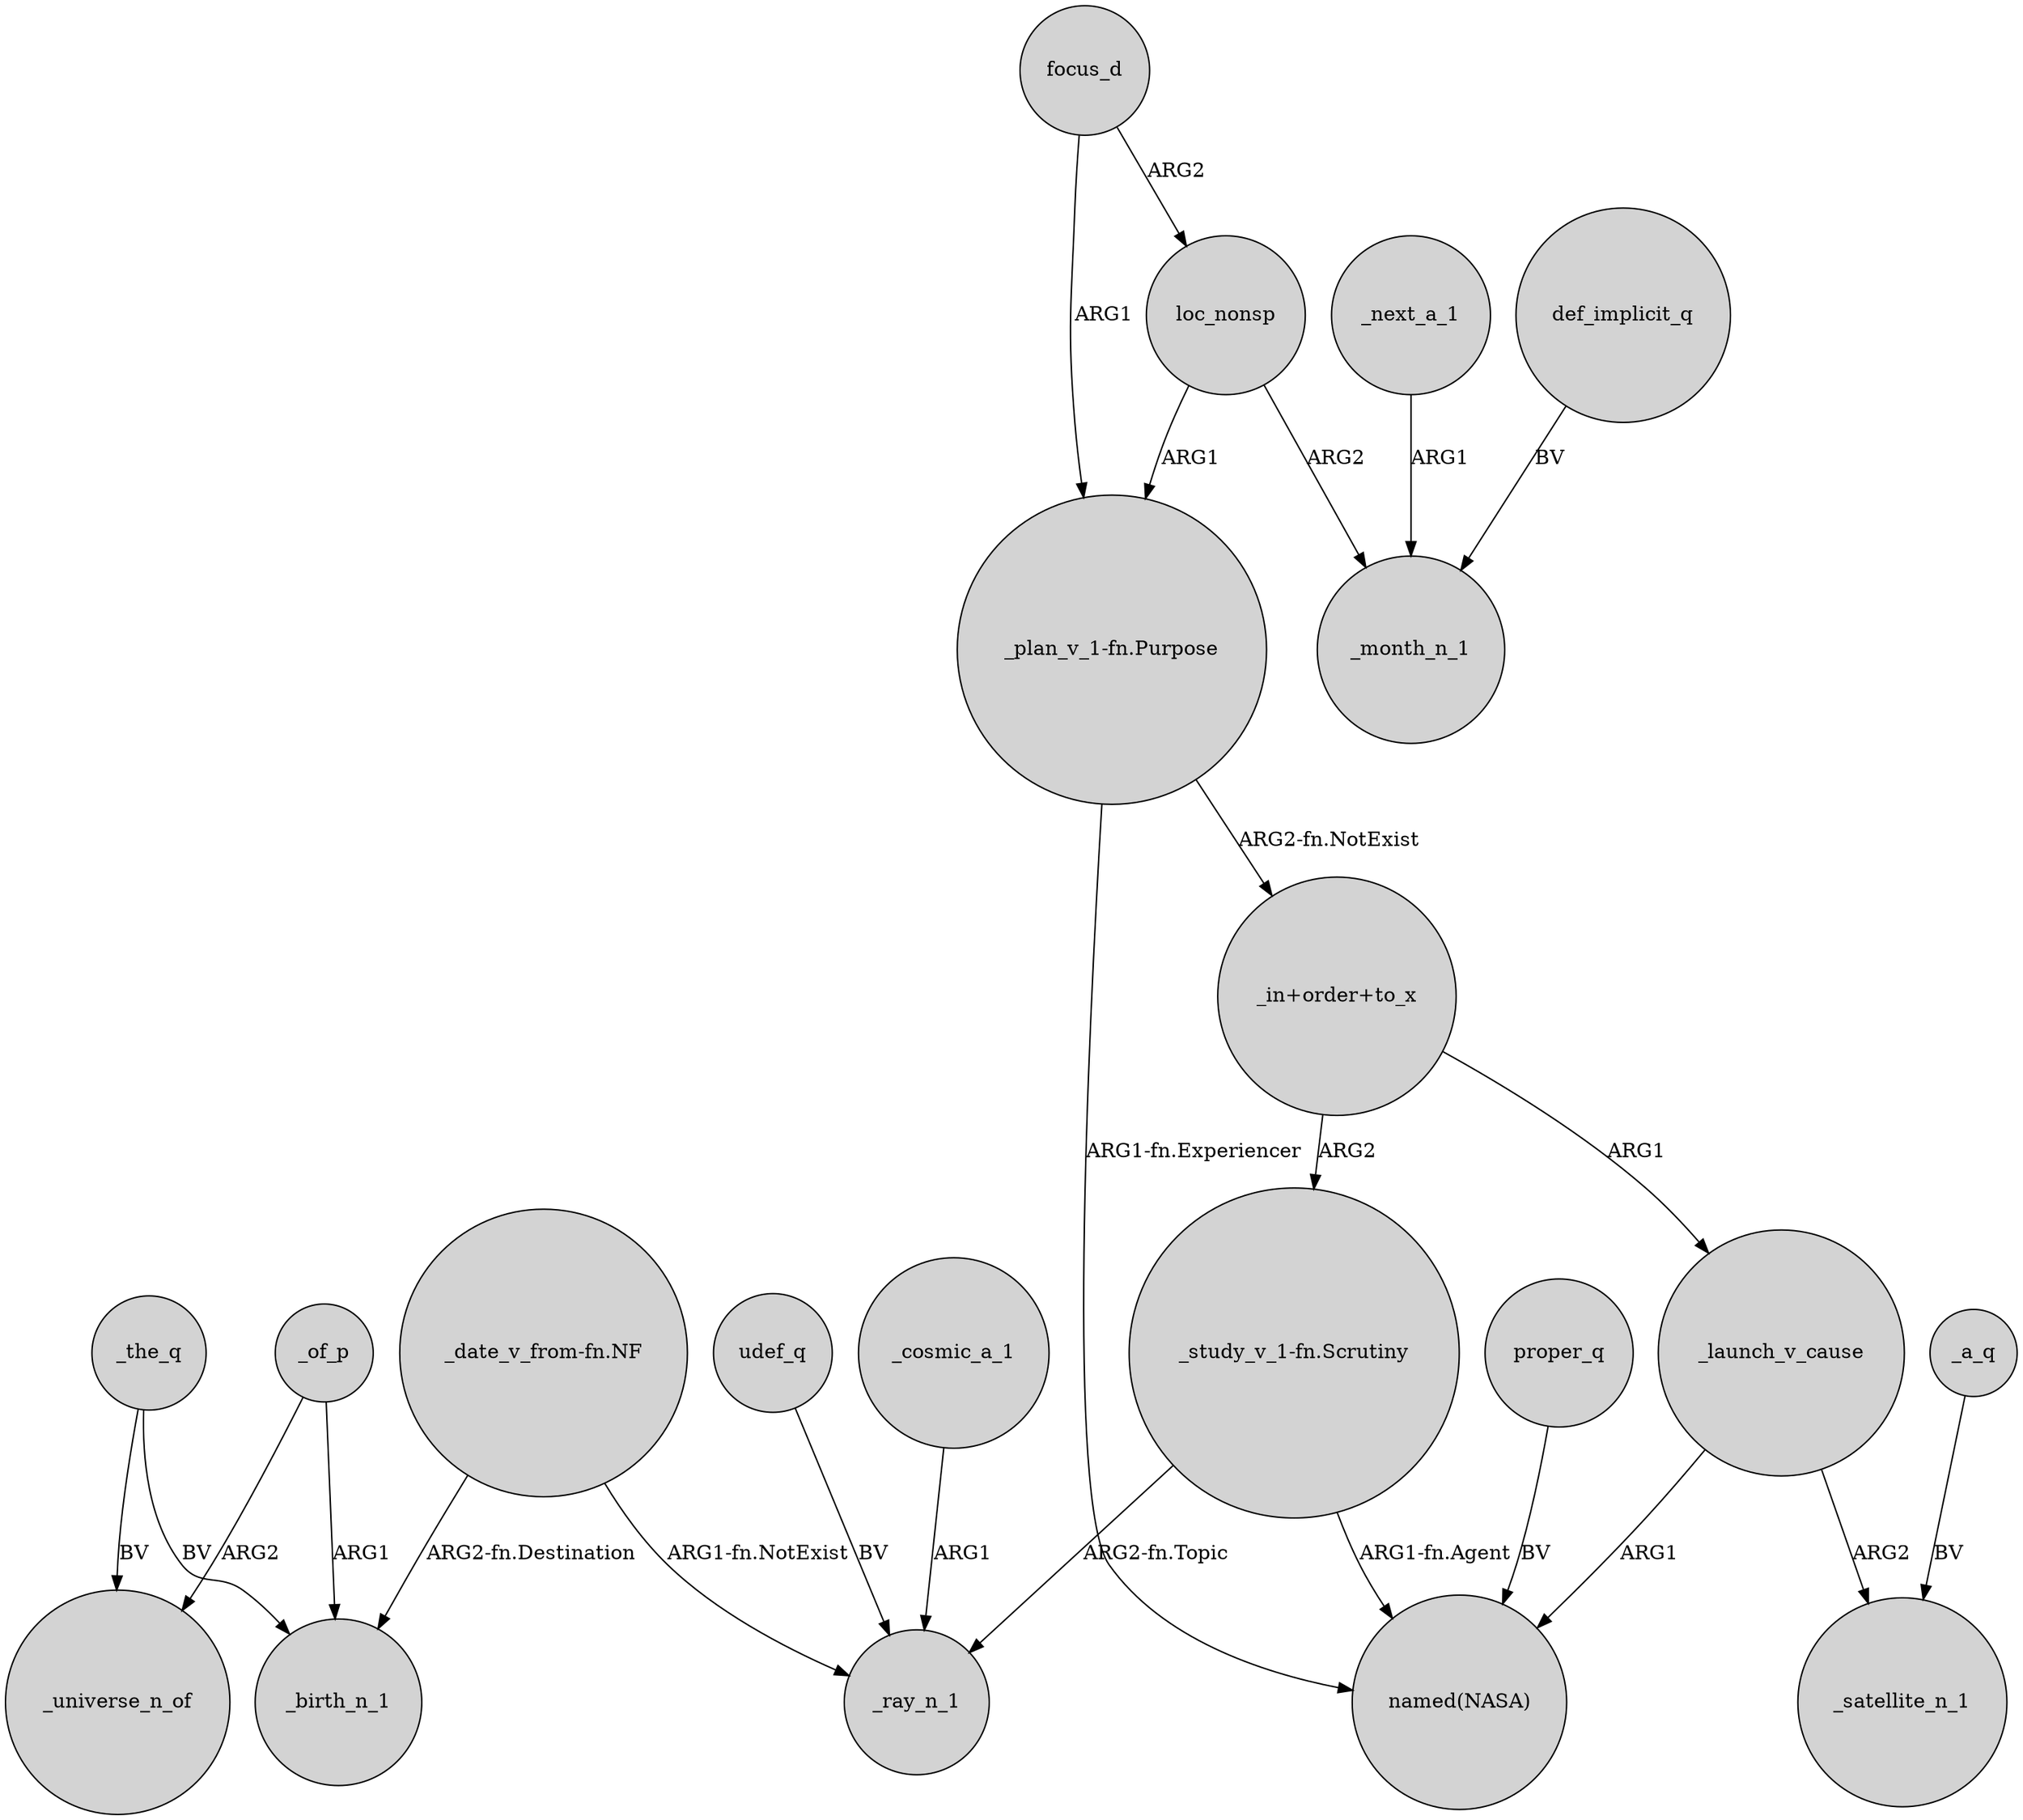 digraph {
	node [shape=circle style=filled]
	_launch_v_cause -> "named(NASA)" [label=ARG1]
	focus_d -> loc_nonsp [label=ARG2]
	proper_q -> "named(NASA)" [label=BV]
	def_implicit_q -> _month_n_1 [label=BV]
	focus_d -> "_plan_v_1-fn.Purpose" [label=ARG1]
	"_in+order+to_x" -> _launch_v_cause [label=ARG1]
	"_study_v_1-fn.Scrutiny" -> _ray_n_1 [label="ARG2-fn.Topic"]
	_of_p -> _birth_n_1 [label=ARG1]
	"_in+order+to_x" -> "_study_v_1-fn.Scrutiny" [label=ARG2]
	udef_q -> _ray_n_1 [label=BV]
	_a_q -> _satellite_n_1 [label=BV]
	"_date_v_from-fn.NF" -> _ray_n_1 [label="ARG1-fn.NotExist"]
	"_date_v_from-fn.NF" -> _birth_n_1 [label="ARG2-fn.Destination"]
	_the_q -> _universe_n_of [label=BV]
	_the_q -> _birth_n_1 [label=BV]
	"_plan_v_1-fn.Purpose" -> "named(NASA)" [label="ARG1-fn.Experiencer"]
	_of_p -> _universe_n_of [label=ARG2]
	_next_a_1 -> _month_n_1 [label=ARG1]
	_cosmic_a_1 -> _ray_n_1 [label=ARG1]
	"_study_v_1-fn.Scrutiny" -> "named(NASA)" [label="ARG1-fn.Agent"]
	loc_nonsp -> "_plan_v_1-fn.Purpose" [label=ARG1]
	loc_nonsp -> _month_n_1 [label=ARG2]
	"_plan_v_1-fn.Purpose" -> "_in+order+to_x" [label="ARG2-fn.NotExist"]
	_launch_v_cause -> _satellite_n_1 [label=ARG2]
}
